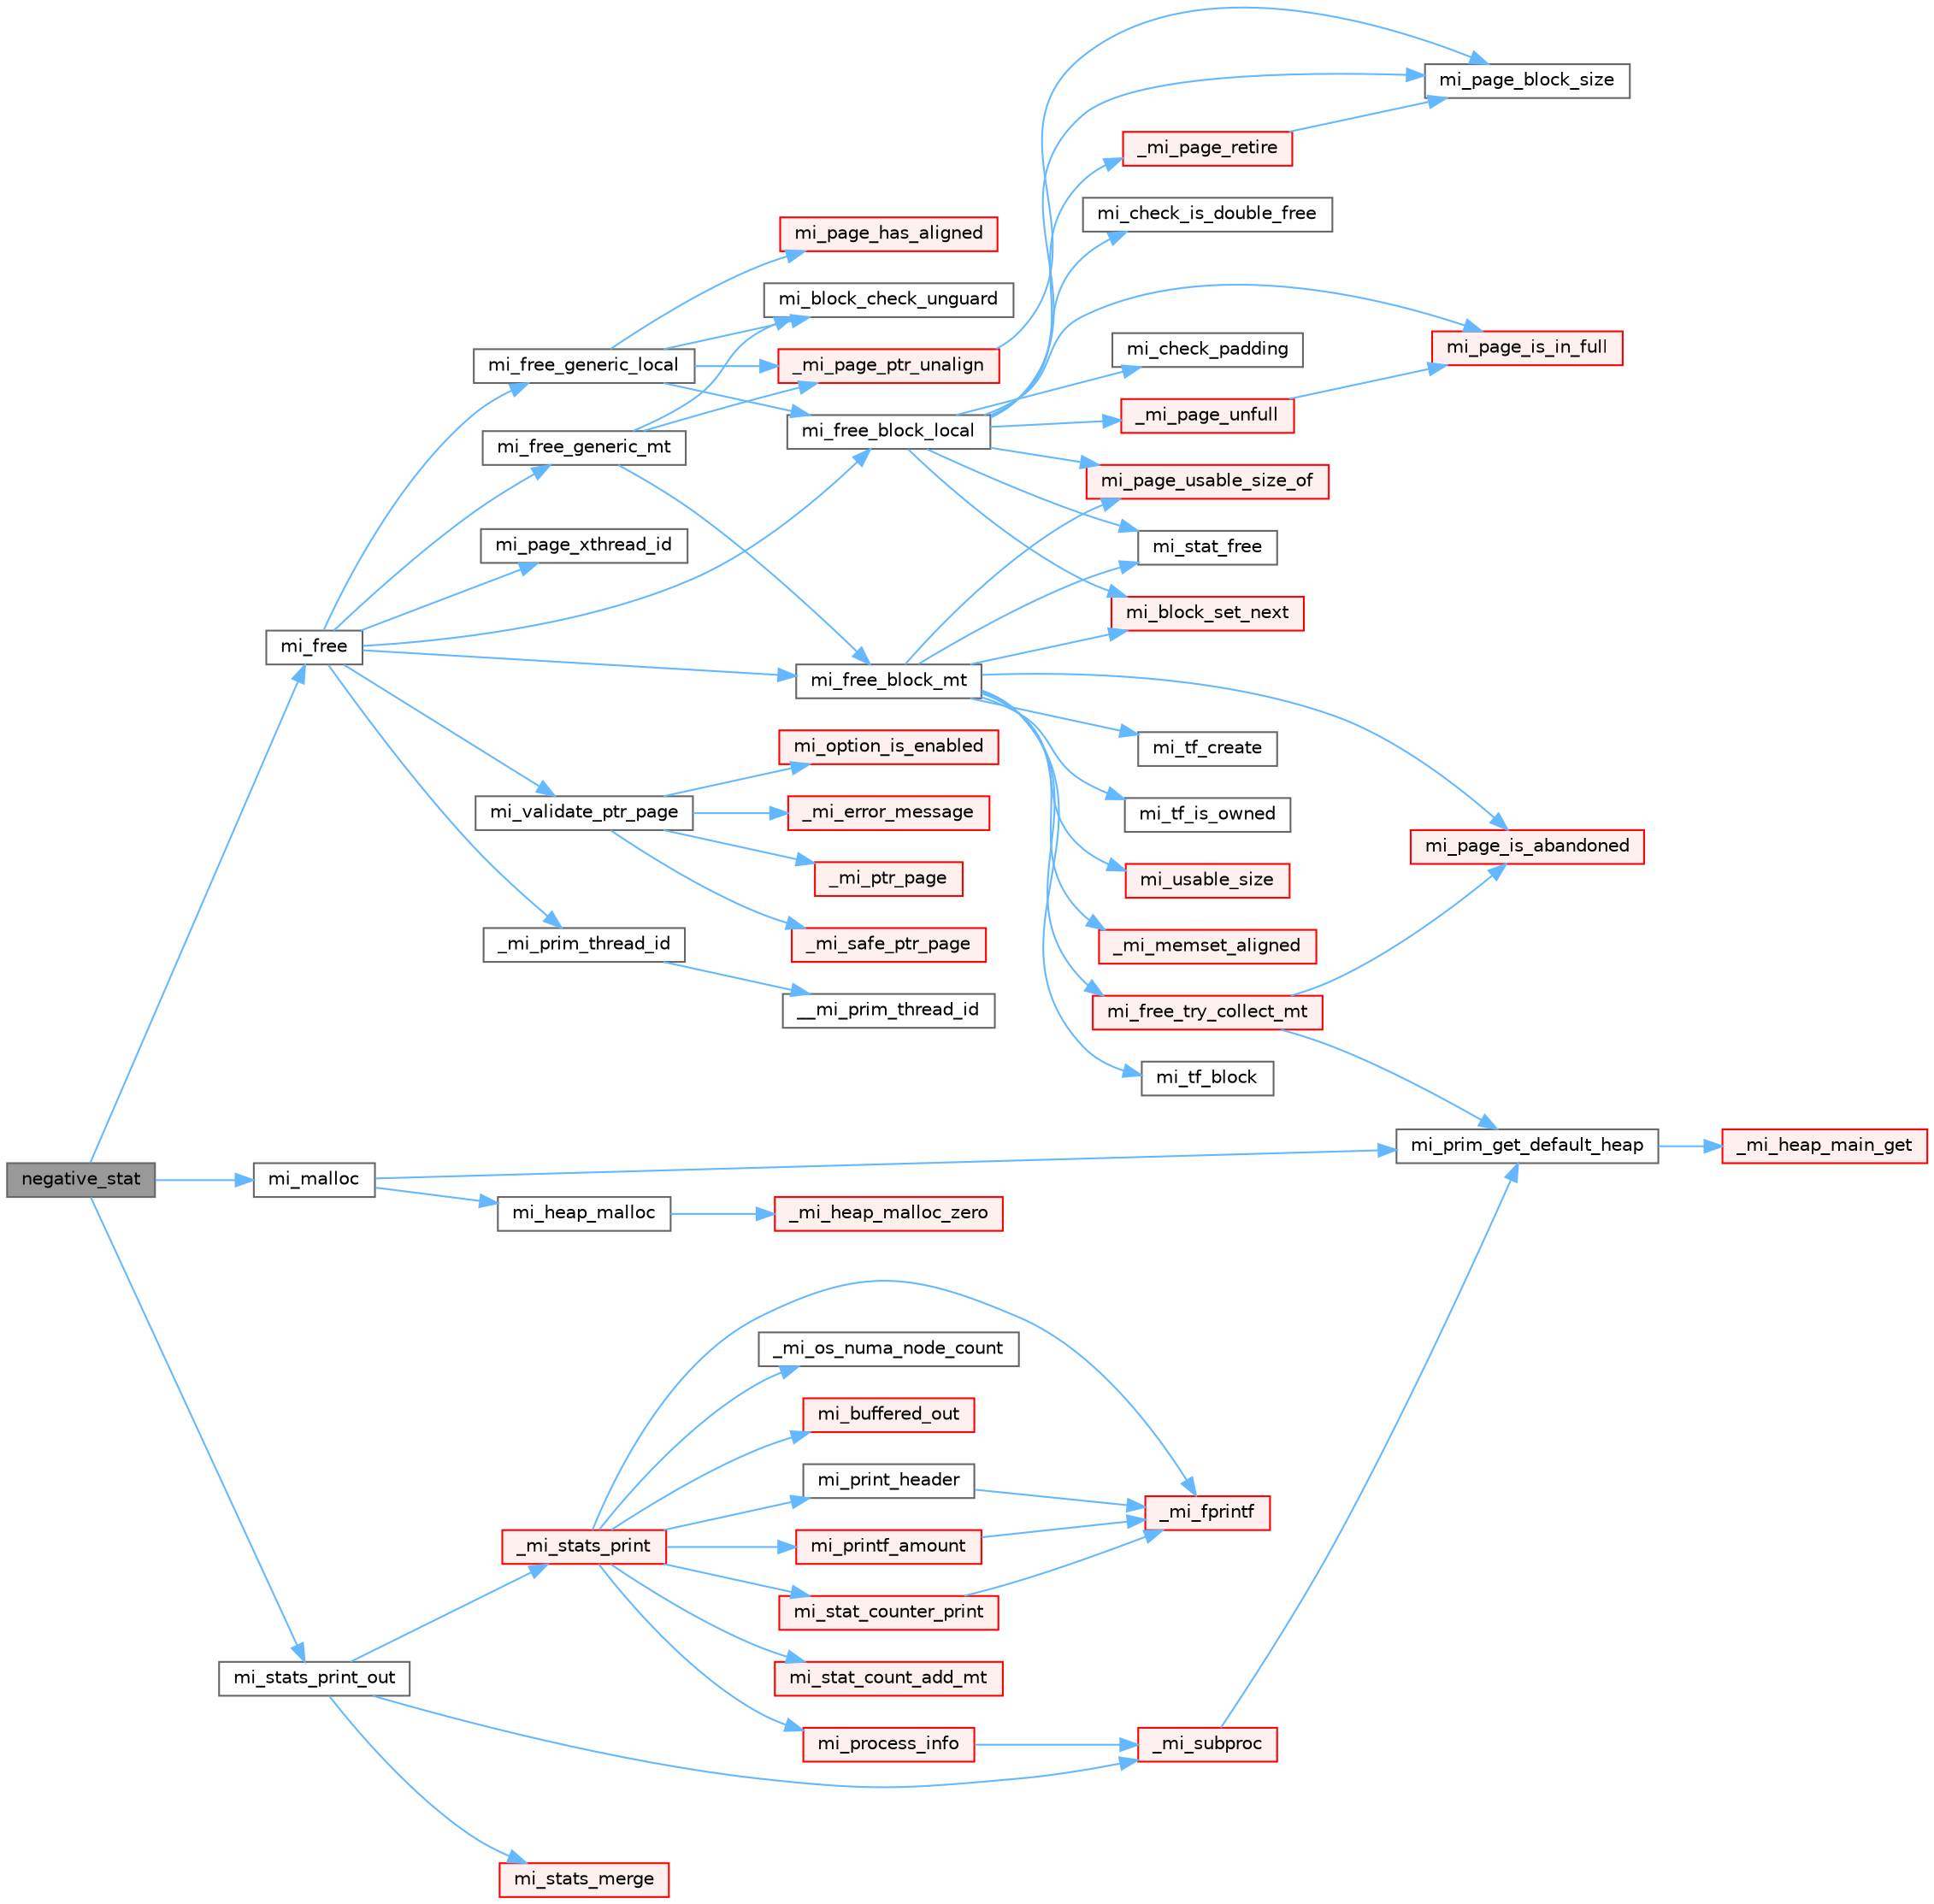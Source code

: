 digraph "negative_stat"
{
 // LATEX_PDF_SIZE
  bgcolor="transparent";
  edge [fontname=Helvetica,fontsize=10,labelfontname=Helvetica,labelfontsize=10];
  node [fontname=Helvetica,fontsize=10,shape=box,height=0.2,width=0.4];
  rankdir="LR";
  Node1 [id="Node000001",label="negative_stat",height=0.2,width=0.4,color="gray40", fillcolor="grey60", style="filled", fontcolor="black",tooltip=" "];
  Node1 -> Node2 [id="edge1_Node000001_Node000002",color="steelblue1",style="solid",tooltip=" "];
  Node2 [id="Node000002",label="mi_free",height=0.2,width=0.4,color="grey40", fillcolor="white", style="filled",URL="$group__malloc.html#gaf2c7b89c327d1f60f59e68b9ea644d95",tooltip=" "];
  Node2 -> Node3 [id="edge2_Node000002_Node000003",color="steelblue1",style="solid",tooltip=" "];
  Node3 [id="Node000003",label="_mi_prim_thread_id",height=0.2,width=0.4,color="grey40", fillcolor="white", style="filled",URL="$prim_8h.html#a3875c92cbb791d0a7c69bc1fd2df6804",tooltip=" "];
  Node3 -> Node4 [id="edge3_Node000003_Node000004",color="steelblue1",style="solid",tooltip=" "];
  Node4 [id="Node000004",label="__mi_prim_thread_id",height=0.2,width=0.4,color="grey40", fillcolor="white", style="filled",URL="$prim_8h.html#a42ea20cb0253ec21dff5f6770927df20",tooltip=" "];
  Node2 -> Node5 [id="edge4_Node000002_Node000005",color="steelblue1",style="solid",tooltip=" "];
  Node5 [id="Node000005",label="mi_free_block_local",height=0.2,width=0.4,color="grey40", fillcolor="white", style="filled",URL="$free_8c.html#a4ea336aeb08fb4786186f6087a751d3c",tooltip=" "];
  Node5 -> Node6 [id="edge5_Node000005_Node000006",color="steelblue1",style="solid",tooltip=" "];
  Node6 [id="Node000006",label="_mi_page_retire",height=0.2,width=0.4,color="red", fillcolor="#FFF0F0", style="filled",URL="$page_8c.html#a54b1e58a3b88604ea8dc4d9220f4c32c",tooltip=" "];
  Node6 -> Node177 [id="edge6_Node000006_Node000177",color="steelblue1",style="solid",tooltip=" "];
  Node177 [id="Node000177",label="mi_page_block_size",height=0.2,width=0.4,color="grey40", fillcolor="white", style="filled",URL="$_e_a_s_t_l_2packages_2mimalloc_2include_2mimalloc_2internal_8h.html#a6134893990c1f09da2b40092ceecc780",tooltip=" "];
  Node5 -> Node245 [id="edge7_Node000005_Node000245",color="steelblue1",style="solid",tooltip=" "];
  Node245 [id="Node000245",label="_mi_page_unfull",height=0.2,width=0.4,color="red", fillcolor="#FFF0F0", style="filled",URL="$page_8c.html#a56fb2dd5b89d7848f041fc2f9ad189a0",tooltip=" "];
  Node245 -> Node231 [id="edge8_Node000245_Node000231",color="steelblue1",style="solid",tooltip=" "];
  Node231 [id="Node000231",label="mi_page_is_in_full",height=0.2,width=0.4,color="red", fillcolor="#FFF0F0", style="filled",URL="$_e_a_s_t_l_2packages_2mimalloc_2include_2mimalloc_2internal_8h.html#a250f4d0710309fb1cff782cd06644842",tooltip=" "];
  Node5 -> Node248 [id="edge9_Node000005_Node000248",color="steelblue1",style="solid",tooltip=" "];
  Node248 [id="Node000248",label="mi_block_set_next",height=0.2,width=0.4,color="red", fillcolor="#FFF0F0", style="filled",URL="$_e_a_s_t_l_2packages_2mimalloc_2include_2mimalloc_2internal_8h.html#ac7b440a922454c163ed1139aac9b946d",tooltip=" "];
  Node5 -> Node252 [id="edge10_Node000005_Node000252",color="steelblue1",style="solid",tooltip=" "];
  Node252 [id="Node000252",label="mi_check_is_double_free",height=0.2,width=0.4,color="grey40", fillcolor="white", style="filled",URL="$free_8c.html#ad23f1572e5f6b82c4c59a43fb9f0595d",tooltip=" "];
  Node5 -> Node253 [id="edge11_Node000005_Node000253",color="steelblue1",style="solid",tooltip=" "];
  Node253 [id="Node000253",label="mi_check_padding",height=0.2,width=0.4,color="grey40", fillcolor="white", style="filled",URL="$free_8c.html#a607d73b1962b5676b5fb0a58d0eda6d8",tooltip=" "];
  Node5 -> Node177 [id="edge12_Node000005_Node000177",color="steelblue1",style="solid",tooltip=" "];
  Node5 -> Node231 [id="edge13_Node000005_Node000231",color="steelblue1",style="solid",tooltip=" "];
  Node5 -> Node254 [id="edge14_Node000005_Node000254",color="steelblue1",style="solid",tooltip=" "];
  Node254 [id="Node000254",label="mi_page_usable_size_of",height=0.2,width=0.4,color="red", fillcolor="#FFF0F0", style="filled",URL="$free_8c.html#a26335e66b160c5319806a2e33f7b70e7",tooltip=" "];
  Node5 -> Node256 [id="edge15_Node000005_Node000256",color="steelblue1",style="solid",tooltip=" "];
  Node256 [id="Node000256",label="mi_stat_free",height=0.2,width=0.4,color="grey40", fillcolor="white", style="filled",URL="$free_8c.html#a559045bfe8e993e8ee3e7aef40cf1e35",tooltip=" "];
  Node2 -> Node257 [id="edge16_Node000002_Node000257",color="steelblue1",style="solid",tooltip=" "];
  Node257 [id="Node000257",label="mi_free_block_mt",height=0.2,width=0.4,color="grey40", fillcolor="white", style="filled",URL="$free_8c.html#af5ffcf95b8bfc34e499ae3b203e72475",tooltip=" "];
  Node257 -> Node140 [id="edge17_Node000257_Node000140",color="steelblue1",style="solid",tooltip=" "];
  Node140 [id="Node000140",label="_mi_memset_aligned",height=0.2,width=0.4,color="red", fillcolor="#FFF0F0", style="filled",URL="$_e_a_s_t_l_2packages_2mimalloc_2include_2mimalloc_2internal_8h.html#a770dbf90c89e7e7761f2f99c0fc28115",tooltip=" "];
  Node257 -> Node248 [id="edge18_Node000257_Node000248",color="steelblue1",style="solid",tooltip=" "];
  Node257 -> Node258 [id="edge19_Node000257_Node000258",color="steelblue1",style="solid",tooltip=" "];
  Node258 [id="Node000258",label="mi_free_try_collect_mt",height=0.2,width=0.4,color="red", fillcolor="#FFF0F0", style="filled",URL="$free_8c.html#a95d8dc8cc63abfde145fac55e9353d24",tooltip=" "];
  Node258 -> Node221 [id="edge20_Node000258_Node000221",color="steelblue1",style="solid",tooltip=" "];
  Node221 [id="Node000221",label="mi_page_is_abandoned",height=0.2,width=0.4,color="red", fillcolor="#FFF0F0", style="filled",URL="$_e_a_s_t_l_2packages_2mimalloc_2include_2mimalloc_2internal_8h.html#aa75f964d916bd58a37861b88491c51fb",tooltip=" "];
  Node258 -> Node267 [id="edge21_Node000258_Node000267",color="steelblue1",style="solid",tooltip=" "];
  Node267 [id="Node000267",label="mi_prim_get_default_heap",height=0.2,width=0.4,color="grey40", fillcolor="white", style="filled",URL="$prim_8h.html#a986e62564728229db3ccecbd6e97fd98",tooltip=" "];
  Node267 -> Node268 [id="edge22_Node000267_Node000268",color="steelblue1",style="solid",tooltip=" "];
  Node268 [id="Node000268",label="_mi_heap_main_get",height=0.2,width=0.4,color="red", fillcolor="#FFF0F0", style="filled",URL="$_e_a_s_t_l_2packages_2mimalloc_2src_2init_8c.html#a1feeb4148fb048caf23361152895a55c",tooltip=" "];
  Node257 -> Node221 [id="edge23_Node000257_Node000221",color="steelblue1",style="solid",tooltip=" "];
  Node257 -> Node254 [id="edge24_Node000257_Node000254",color="steelblue1",style="solid",tooltip=" "];
  Node257 -> Node256 [id="edge25_Node000257_Node000256",color="steelblue1",style="solid",tooltip=" "];
  Node257 -> Node307 [id="edge26_Node000257_Node000307",color="steelblue1",style="solid",tooltip=" "];
  Node307 [id="Node000307",label="mi_tf_block",height=0.2,width=0.4,color="grey40", fillcolor="white", style="filled",URL="$_e_a_s_t_l_2packages_2mimalloc_2include_2mimalloc_2internal_8h.html#a68f9b45db9fe19930366d0e473bdf791",tooltip=" "];
  Node257 -> Node308 [id="edge27_Node000257_Node000308",color="steelblue1",style="solid",tooltip=" "];
  Node308 [id="Node000308",label="mi_tf_create",height=0.2,width=0.4,color="grey40", fillcolor="white", style="filled",URL="$_e_a_s_t_l_2packages_2mimalloc_2include_2mimalloc_2internal_8h.html#ae5ecd5e45278bd147fbe6720cba0f323",tooltip=" "];
  Node257 -> Node226 [id="edge28_Node000257_Node000226",color="steelblue1",style="solid",tooltip=" "];
  Node226 [id="Node000226",label="mi_tf_is_owned",height=0.2,width=0.4,color="grey40", fillcolor="white", style="filled",URL="$_e_a_s_t_l_2packages_2mimalloc_2include_2mimalloc_2internal_8h.html#aa501cc20d36064923e3d70c4a08879c4",tooltip=" "];
  Node257 -> Node320 [id="edge29_Node000257_Node000320",color="steelblue1",style="solid",tooltip=" "];
  Node320 [id="Node000320",label="mi_usable_size",height=0.2,width=0.4,color="red", fillcolor="#FFF0F0", style="filled",URL="$free_8c.html#ad4efa3dd9163181d18af0361e45dac86",tooltip=" "];
  Node2 -> Node326 [id="edge30_Node000002_Node000326",color="steelblue1",style="solid",tooltip=" "];
  Node326 [id="Node000326",label="mi_free_generic_local",height=0.2,width=0.4,color="grey40", fillcolor="white", style="filled",URL="$free_8c.html#a2e61936ec89160d051a72f0d1f95424f",tooltip=" "];
  Node326 -> Node324 [id="edge31_Node000326_Node000324",color="steelblue1",style="solid",tooltip=" "];
  Node324 [id="Node000324",label="_mi_page_ptr_unalign",height=0.2,width=0.4,color="red", fillcolor="#FFF0F0", style="filled",URL="$free_8c.html#a02c896f799e571b628b2d7747ca9f771",tooltip=" "];
  Node324 -> Node177 [id="edge32_Node000324_Node000177",color="steelblue1",style="solid",tooltip=" "];
  Node326 -> Node327 [id="edge33_Node000326_Node000327",color="steelblue1",style="solid",tooltip=" "];
  Node327 [id="Node000327",label="mi_block_check_unguard",height=0.2,width=0.4,color="grey40", fillcolor="white", style="filled",URL="$free_8c.html#a9faffbac5f73a12ca8d2567027a1c43a",tooltip=" "];
  Node326 -> Node5 [id="edge34_Node000326_Node000005",color="steelblue1",style="solid",tooltip=" "];
  Node326 -> Node322 [id="edge35_Node000326_Node000322",color="steelblue1",style="solid",tooltip=" "];
  Node322 [id="Node000322",label="mi_page_has_aligned",height=0.2,width=0.4,color="red", fillcolor="#FFF0F0", style="filled",URL="$_e_a_s_t_l_2packages_2mimalloc_2include_2mimalloc_2internal_8h.html#ae0b5641b1e2fabf59c84685e08520852",tooltip=" "];
  Node2 -> Node328 [id="edge36_Node000002_Node000328",color="steelblue1",style="solid",tooltip=" "];
  Node328 [id="Node000328",label="mi_free_generic_mt",height=0.2,width=0.4,color="grey40", fillcolor="white", style="filled",URL="$free_8c.html#acc3316883c1cf74f78cb41e5d1b46ced",tooltip=" "];
  Node328 -> Node324 [id="edge37_Node000328_Node000324",color="steelblue1",style="solid",tooltip=" "];
  Node328 -> Node327 [id="edge38_Node000328_Node000327",color="steelblue1",style="solid",tooltip=" "];
  Node328 -> Node257 [id="edge39_Node000328_Node000257",color="steelblue1",style="solid",tooltip=" "];
  Node2 -> Node223 [id="edge40_Node000002_Node000223",color="steelblue1",style="solid",tooltip=" "];
  Node223 [id="Node000223",label="mi_page_xthread_id",height=0.2,width=0.4,color="grey40", fillcolor="white", style="filled",URL="$_e_a_s_t_l_2packages_2mimalloc_2include_2mimalloc_2internal_8h.html#af15a53be4fb9aa00af3c25632b1b1dac",tooltip=" "];
  Node2 -> Node325 [id="edge41_Node000002_Node000325",color="steelblue1",style="solid",tooltip=" "];
  Node325 [id="Node000325",label="mi_validate_ptr_page",height=0.2,width=0.4,color="grey40", fillcolor="white", style="filled",URL="$free_8c.html#a3c325fa47ff6342dca1b913607844b93",tooltip=" "];
  Node325 -> Node136 [id="edge42_Node000325_Node000136",color="steelblue1",style="solid",tooltip=" "];
  Node136 [id="Node000136",label="_mi_error_message",height=0.2,width=0.4,color="red", fillcolor="#FFF0F0", style="filled",URL="$options_8c.html#a2bebc073bcaac71658e57bb260c2e426",tooltip=" "];
  Node325 -> Node210 [id="edge43_Node000325_Node000210",color="steelblue1",style="solid",tooltip=" "];
  Node210 [id="Node000210",label="_mi_ptr_page",height=0.2,width=0.4,color="red", fillcolor="#FFF0F0", style="filled",URL="$_e_a_s_t_l_2packages_2mimalloc_2include_2mimalloc_2internal_8h.html#acd84a462a2045538d19ecc56e6cc29f6",tooltip=" "];
  Node325 -> Node214 [id="edge44_Node000325_Node000214",color="steelblue1",style="solid",tooltip=" "];
  Node214 [id="Node000214",label="_mi_safe_ptr_page",height=0.2,width=0.4,color="red", fillcolor="#FFF0F0", style="filled",URL="$page-map_8c.html#aa93d85305e51471aa1951ab818628a63",tooltip=" "];
  Node325 -> Node29 [id="edge45_Node000325_Node000029",color="steelblue1",style="solid",tooltip=" "];
  Node29 [id="Node000029",label="mi_option_is_enabled",height=0.2,width=0.4,color="red", fillcolor="#FFF0F0", style="filled",URL="$group__options.html#ga459ad98f18b3fc9275474807fe0ca188",tooltip=" "];
  Node1 -> Node329 [id="edge46_Node000001_Node000329",color="steelblue1",style="solid",tooltip=" "];
  Node329 [id="Node000329",label="mi_malloc",height=0.2,width=0.4,color="grey40", fillcolor="white", style="filled",URL="$group__malloc.html#gae1dd97b542420c87ae085e822b1229e8",tooltip=" "];
  Node329 -> Node330 [id="edge47_Node000329_Node000330",color="steelblue1",style="solid",tooltip=" "];
  Node330 [id="Node000330",label="mi_heap_malloc",height=0.2,width=0.4,color="grey40", fillcolor="white", style="filled",URL="$group__heap.html#gab374e206c7034e0d899fb934e4f4a863",tooltip=" "];
  Node330 -> Node331 [id="edge48_Node000330_Node000331",color="steelblue1",style="solid",tooltip=" "];
  Node331 [id="Node000331",label="_mi_heap_malloc_zero",height=0.2,width=0.4,color="red", fillcolor="#FFF0F0", style="filled",URL="$alloc_8c.html#a4f6dd9bc8d4e47e98566ee77883d703e",tooltip=" "];
  Node329 -> Node267 [id="edge49_Node000329_Node000267",color="steelblue1",style="solid",tooltip=" "];
  Node1 -> Node484 [id="edge50_Node000001_Node000484",color="steelblue1",style="solid",tooltip=" "];
  Node484 [id="Node000484",label="mi_stats_print_out",height=0.2,width=0.4,color="grey40", fillcolor="white", style="filled",URL="$group__extended.html#ga537f13b299ddf801e49a5a94fde02c79",tooltip=" "];
  Node484 -> Node485 [id="edge51_Node000484_Node000485",color="steelblue1",style="solid",tooltip=" "];
  Node485 [id="Node000485",label="_mi_stats_print",height=0.2,width=0.4,color="red", fillcolor="#FFF0F0", style="filled",URL="$stats_8c.html#a1d5b52295b5e2b2f9ffbf4ca85a73f58",tooltip=" "];
  Node485 -> Node486 [id="edge52_Node000485_Node000486",color="steelblue1",style="solid",tooltip=" "];
  Node486 [id="Node000486",label="_mi_fprintf",height=0.2,width=0.4,color="red", fillcolor="#FFF0F0", style="filled",URL="$options_8c.html#ad9bbc9d6bfdbc470a83947d3ffba90a3",tooltip=" "];
  Node485 -> Node454 [id="edge53_Node000485_Node000454",color="steelblue1",style="solid",tooltip=" "];
  Node454 [id="Node000454",label="_mi_os_numa_node_count",height=0.2,width=0.4,color="grey40", fillcolor="white", style="filled",URL="$_e_a_s_t_l_2packages_2mimalloc_2include_2mimalloc_2internal_8h.html#a7104e74ef3302f691be1cca5120f1349",tooltip=" "];
  Node485 -> Node487 [id="edge54_Node000485_Node000487",color="steelblue1",style="solid",tooltip=" "];
  Node487 [id="Node000487",label="mi_buffered_out",height=0.2,width=0.4,color="red", fillcolor="#FFF0F0", style="filled",URL="$stats_8c.html#a888a5d466a974fd8035d7f25b7be860e",tooltip=" "];
  Node485 -> Node489 [id="edge55_Node000485_Node000489",color="steelblue1",style="solid",tooltip=" "];
  Node489 [id="Node000489",label="mi_print_header",height=0.2,width=0.4,color="grey40", fillcolor="white", style="filled",URL="$stats_8c.html#aec17e816e8e4b0f70384d7d695479f44",tooltip=" "];
  Node489 -> Node486 [id="edge56_Node000489_Node000486",color="steelblue1",style="solid",tooltip=" "];
  Node485 -> Node490 [id="edge57_Node000485_Node000490",color="steelblue1",style="solid",tooltip=" "];
  Node490 [id="Node000490",label="mi_printf_amount",height=0.2,width=0.4,color="red", fillcolor="#FFF0F0", style="filled",URL="$stats_8c.html#aca4e259e6a772d82ae787b7e44816833",tooltip=" "];
  Node490 -> Node486 [id="edge58_Node000490_Node000486",color="steelblue1",style="solid",tooltip=" "];
  Node485 -> Node491 [id="edge59_Node000485_Node000491",color="steelblue1",style="solid",tooltip=" "];
  Node491 [id="Node000491",label="mi_process_info",height=0.2,width=0.4,color="red", fillcolor="#FFF0F0", style="filled",URL="$group__extended.html#ga7d862c2affd5790381da14eb102a364d",tooltip=" "];
  Node491 -> Node265 [id="edge60_Node000491_Node000265",color="steelblue1",style="solid",tooltip=" "];
  Node265 [id="Node000265",label="_mi_subproc",height=0.2,width=0.4,color="red", fillcolor="#FFF0F0", style="filled",URL="$_e_a_s_t_l_2packages_2mimalloc_2src_2init_8c.html#ad7ba0b811f08490a3e64e9a7b3a03486",tooltip=" "];
  Node265 -> Node267 [id="edge61_Node000265_Node000267",color="steelblue1",style="solid",tooltip=" "];
  Node485 -> Node431 [id="edge62_Node000485_Node000431",color="steelblue1",style="solid",tooltip=" "];
  Node431 [id="Node000431",label="mi_stat_count_add_mt",height=0.2,width=0.4,color="red", fillcolor="#FFF0F0", style="filled",URL="$stats_8c.html#adc6295dc8e743de4ead446ec9d71c2d6",tooltip=" "];
  Node485 -> Node494 [id="edge63_Node000485_Node000494",color="steelblue1",style="solid",tooltip=" "];
  Node494 [id="Node000494",label="mi_stat_counter_print",height=0.2,width=0.4,color="red", fillcolor="#FFF0F0", style="filled",URL="$stats_8c.html#a958a06168cc14c882b332365d071a8dc",tooltip=" "];
  Node494 -> Node486 [id="edge64_Node000494_Node000486",color="steelblue1",style="solid",tooltip=" "];
  Node484 -> Node265 [id="edge65_Node000484_Node000265",color="steelblue1",style="solid",tooltip=" "];
  Node484 -> Node427 [id="edge66_Node000484_Node000427",color="steelblue1",style="solid",tooltip=" "];
  Node427 [id="Node000427",label="mi_stats_merge",height=0.2,width=0.4,color="red", fillcolor="#FFF0F0", style="filled",URL="$group__extended.html#ga854b1de8cb067c7316286c28b2fcd3d1",tooltip="Merge thread local statistics with the main statistics and reset."];
}
